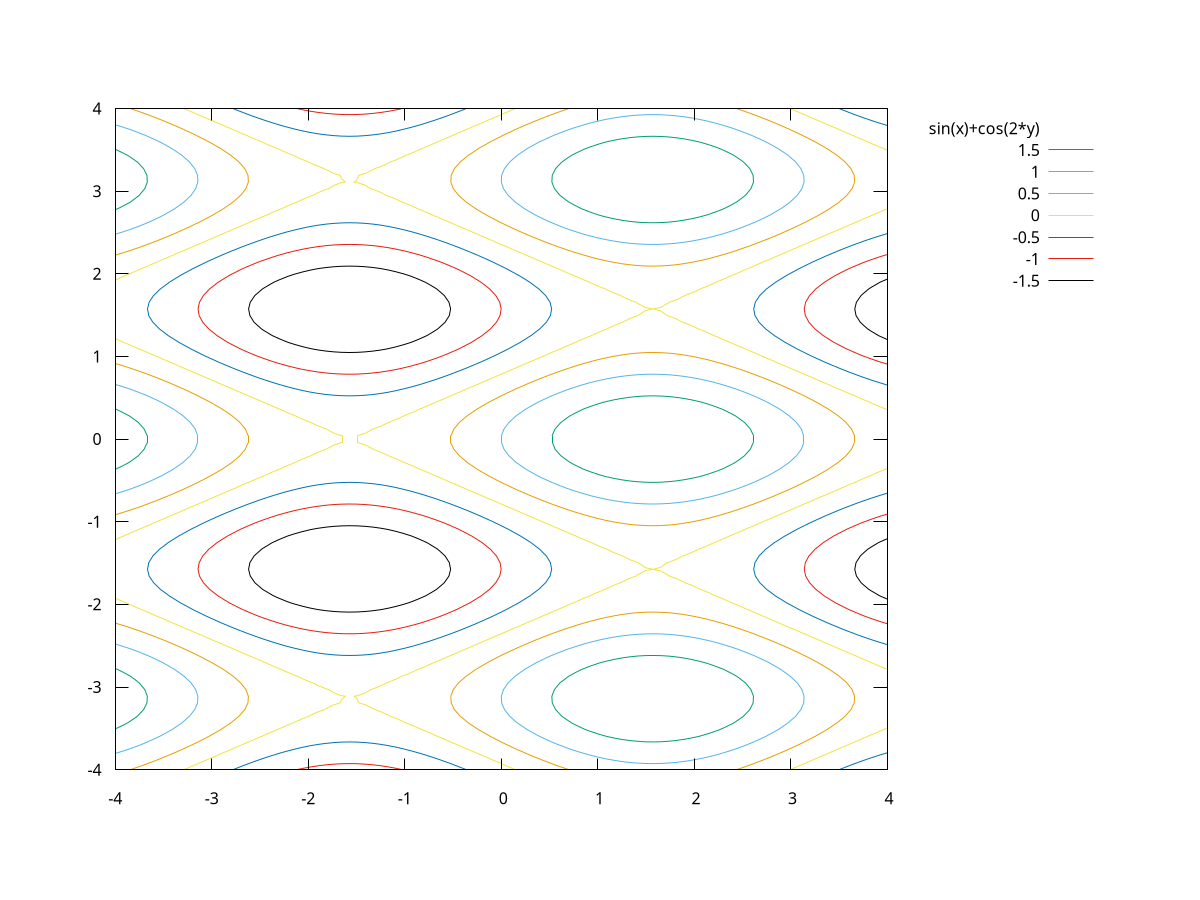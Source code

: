 set cntrparam levels 10
set contour base
unset sur
set view map
set xrange [-4:4]
set yrange [-4:4]
set iso 100
set samp 100
set key rmargin
splot sin(x)+cos(2*y)
